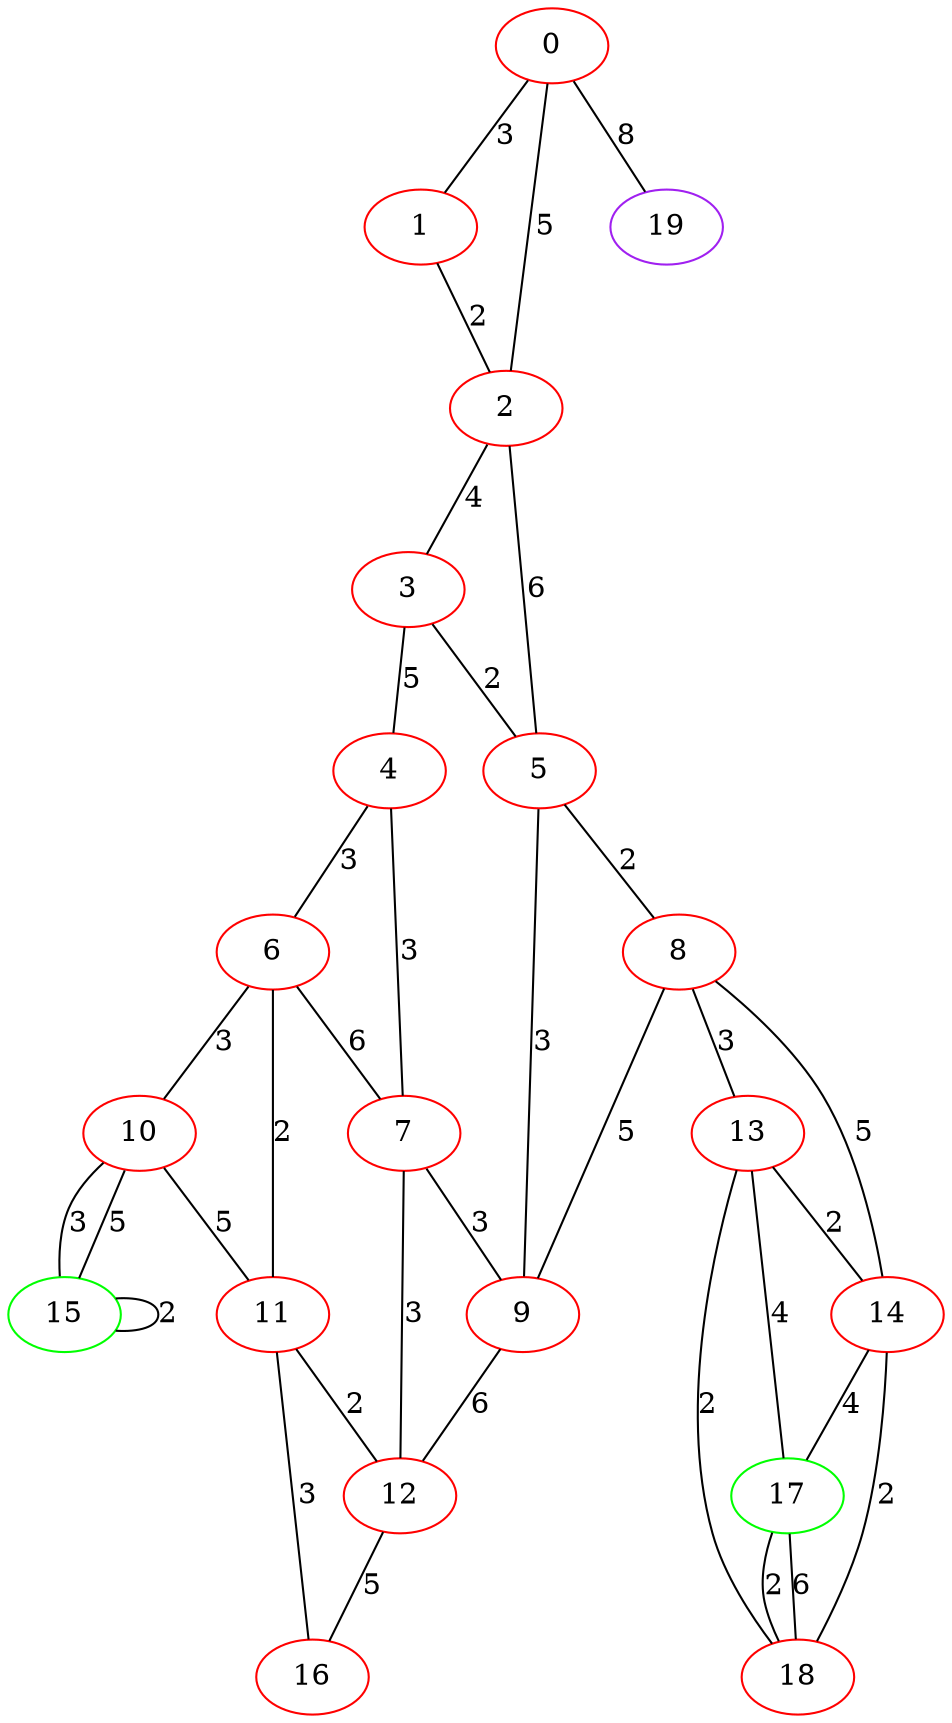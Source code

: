 graph "" {
0 [color=red, weight=1];
1 [color=red, weight=1];
2 [color=red, weight=1];
3 [color=red, weight=1];
4 [color=red, weight=1];
5 [color=red, weight=1];
6 [color=red, weight=1];
7 [color=red, weight=1];
8 [color=red, weight=1];
9 [color=red, weight=1];
10 [color=red, weight=1];
11 [color=red, weight=1];
12 [color=red, weight=1];
13 [color=red, weight=1];
14 [color=red, weight=1];
15 [color=green, weight=2];
16 [color=red, weight=1];
17 [color=green, weight=2];
18 [color=red, weight=1];
19 [color=purple, weight=4];
0 -- 1  [key=0, label=3];
0 -- 2  [key=0, label=5];
0 -- 19  [key=0, label=8];
1 -- 2  [key=0, label=2];
2 -- 3  [key=0, label=4];
2 -- 5  [key=0, label=6];
3 -- 4  [key=0, label=5];
3 -- 5  [key=0, label=2];
4 -- 6  [key=0, label=3];
4 -- 7  [key=0, label=3];
5 -- 8  [key=0, label=2];
5 -- 9  [key=0, label=3];
6 -- 10  [key=0, label=3];
6 -- 11  [key=0, label=2];
6 -- 7  [key=0, label=6];
7 -- 9  [key=0, label=3];
7 -- 12  [key=0, label=3];
8 -- 9  [key=0, label=5];
8 -- 14  [key=0, label=5];
8 -- 13  [key=0, label=3];
9 -- 12  [key=0, label=6];
10 -- 11  [key=0, label=5];
10 -- 15  [key=0, label=5];
10 -- 15  [key=1, label=3];
11 -- 16  [key=0, label=3];
11 -- 12  [key=0, label=2];
12 -- 16  [key=0, label=5];
13 -- 17  [key=0, label=4];
13 -- 18  [key=0, label=2];
13 -- 14  [key=0, label=2];
14 -- 17  [key=0, label=4];
14 -- 18  [key=0, label=2];
15 -- 15  [key=0, label=2];
17 -- 18  [key=0, label=6];
17 -- 18  [key=1, label=2];
}
